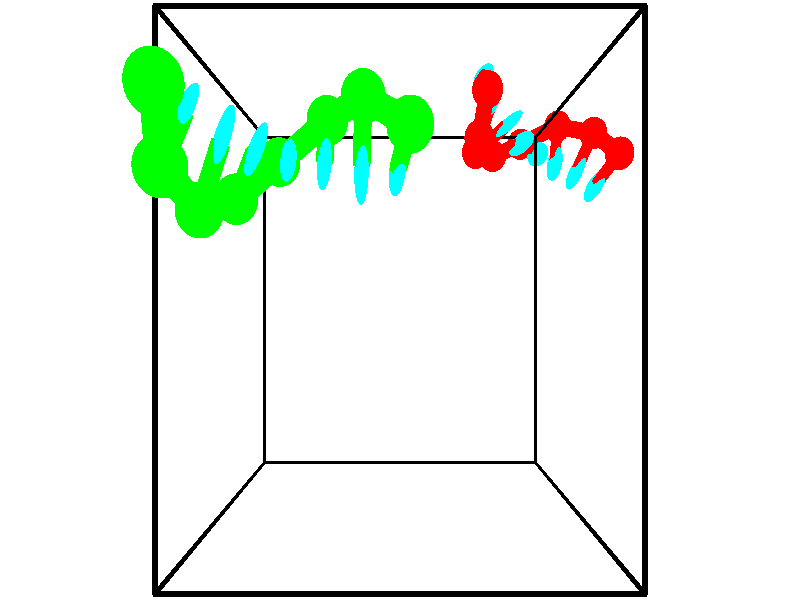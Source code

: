 // switches for output
#declare DRAW_BASES = 1; // possible values are 0, 1; only relevant for DNA ribbons
#declare DRAW_BASES_TYPE = 3; // possible values are 1, 2, 3; only relevant for DNA ribbons
#declare DRAW_FOG = 0; // set to 1 to enable fog

#include "colors.inc"

#include "transforms.inc"
background { rgb <1, 1, 1>}

#default {
   normal{
       ripples 0.25
       frequency 0.20
       turbulence 0.2
       lambda 5
   }
	finish {
		phong 0.1
		phong_size 40.
	}
}

// original window dimensions: 1024x640


// camera settings

camera {
	sky <-0, 1, 0>
	up <-0, 1, 0>
	right 1.6 * <1, 0, 0>
	location <2.5, 2.5, 11.1562>
	look_at <2.5, 2.5, 2.5>
	direction <0, 0, -8.6562>
	angle 67.0682
}


# declare cpy_camera_pos = <2.5, 2.5, 11.1562>;
# if (DRAW_FOG = 1)
fog {
	fog_type 2
	up vnormalize(cpy_camera_pos)
	color rgbt<1,1,1,0.3>
	distance 1e-5
	fog_alt 3e-3
	fog_offset 4
}
# end


// LIGHTS

# declare lum = 6;
global_settings {
	ambient_light rgb lum * <0.05, 0.05, 0.05>
	max_trace_level 15
}# declare cpy_direct_light_amount = 0.25;
light_source
{	1000 * <-1, -1, 1>,
	rgb lum * cpy_direct_light_amount
	parallel
}

light_source
{	1000 * <1, 1, -1>,
	rgb lum * cpy_direct_light_amount
	parallel
}

// strand 0

// nucleotide -1

// particle -1
sphere {
	<3.928462, 5.358466, 1.317984> 0.250000
	pigment { color rgbt <1,0,0,0> }
	no_shadow
}
cylinder {
	<3.936550, 5.576614, 0.982803>,  <3.941403, 5.707503, 0.781695>, 0.100000
	pigment { color rgbt <1,0,0,0> }
	no_shadow
}
cylinder {
	<3.936550, 5.576614, 0.982803>,  <3.928462, 5.358466, 1.317984>, 0.100000
	pigment { color rgbt <1,0,0,0> }
	no_shadow
}

// particle -1
sphere {
	<3.936550, 5.576614, 0.982803> 0.100000
	pigment { color rgbt <1,0,0,0> }
	no_shadow
}
sphere {
	0, 1
	scale<0.080000,0.200000,0.300000>
	matrix <0.650227, -0.643833, -0.403340,
		-0.759470, -0.536703, -0.367633,
		0.020220, 0.545370, -0.837951,
		3.942616, 5.740225, 0.731418>
	pigment { color rgbt <0,1,1,0> }
	no_shadow
}
cylinder {
	<3.845556, 4.801080, 0.900937>,  <3.928462, 5.358466, 1.317984>, 0.130000
	pigment { color rgbt <1,0,0,0> }
	no_shadow
}

// nucleotide -1

// particle -1
sphere {
	<3.845556, 4.801080, 0.900937> 0.250000
	pigment { color rgbt <1,0,0,0> }
	no_shadow
}
cylinder {
	<3.989605, 5.114243, 0.698009>,  <4.076035, 5.302140, 0.576253>, 0.100000
	pigment { color rgbt <1,0,0,0> }
	no_shadow
}
cylinder {
	<3.989605, 5.114243, 0.698009>,  <3.845556, 4.801080, 0.900937>, 0.100000
	pigment { color rgbt <1,0,0,0> }
	no_shadow
}

// particle -1
sphere {
	<3.989605, 5.114243, 0.698009> 0.100000
	pigment { color rgbt <1,0,0,0> }
	no_shadow
}
sphere {
	0, 1
	scale<0.080000,0.200000,0.300000>
	matrix <0.749273, -0.566708, -0.342682,
		-0.555789, -0.256712, -0.790694,
		0.360122, 0.782905, -0.507318,
		4.097641, 5.349114, 0.545814>
	pigment { color rgbt <0,1,1,0> }
	no_shadow
}
cylinder {
	<3.881201, 4.740562, 0.170543>,  <3.845556, 4.801080, 0.900937>, 0.130000
	pigment { color rgbt <1,0,0,0> }
	no_shadow
}

// nucleotide -1

// particle -1
sphere {
	<3.881201, 4.740562, 0.170543> 0.250000
	pigment { color rgbt <1,0,0,0> }
	no_shadow
}
cylinder {
	<4.192394, 4.953064, 0.304714>,  <4.379110, 5.080565, 0.385217>, 0.100000
	pigment { color rgbt <1,0,0,0> }
	no_shadow
}
cylinder {
	<4.192394, 4.953064, 0.304714>,  <3.881201, 4.740562, 0.170543>, 0.100000
	pigment { color rgbt <1,0,0,0> }
	no_shadow
}

// particle -1
sphere {
	<4.192394, 4.953064, 0.304714> 0.100000
	pigment { color rgbt <1,0,0,0> }
	no_shadow
}
sphere {
	0, 1
	scale<0.080000,0.200000,0.300000>
	matrix <0.625104, -0.708156, -0.328268,
		0.063141, 0.465064, -0.883023,
		0.777983, 0.531254, 0.335427,
		4.425789, 5.112440, 0.405342>
	pigment { color rgbt <0,1,1,0> }
	no_shadow
}
cylinder {
	<4.288255, 4.803999, -0.455553>,  <3.881201, 4.740562, 0.170543>, 0.130000
	pigment { color rgbt <1,0,0,0> }
	no_shadow
}

// nucleotide -1

// particle -1
sphere {
	<4.288255, 4.803999, -0.455553> 0.250000
	pigment { color rgbt <1,0,0,0> }
	no_shadow
}
cylinder {
	<4.531815, 4.852798, -0.142029>,  <4.677950, 4.882078, 0.046086>, 0.100000
	pigment { color rgbt <1,0,0,0> }
	no_shadow
}
cylinder {
	<4.531815, 4.852798, -0.142029>,  <4.288255, 4.803999, -0.455553>, 0.100000
	pigment { color rgbt <1,0,0,0> }
	no_shadow
}

// particle -1
sphere {
	<4.531815, 4.852798, -0.142029> 0.100000
	pigment { color rgbt <1,0,0,0> }
	no_shadow
}
sphere {
	0, 1
	scale<0.080000,0.200000,0.300000>
	matrix <0.749101, -0.413476, -0.517577,
		0.260943, 0.902305, -0.343154,
		0.608898, 0.121999, 0.783811,
		4.714484, 4.889398, 0.093114>
	pigment { color rgbt <0,1,1,0> }
	no_shadow
}
cylinder {
	<4.876859, 5.062383, -0.770216>,  <4.288255, 4.803999, -0.455553>, 0.130000
	pigment { color rgbt <1,0,0,0> }
	no_shadow
}

// nucleotide -1

// particle -1
sphere {
	<4.876859, 5.062383, -0.770216> 0.250000
	pigment { color rgbt <1,0,0,0> }
	no_shadow
}
cylinder {
	<4.992535, 4.899750, -0.423561>,  <5.061940, 4.802170, -0.215568>, 0.100000
	pigment { color rgbt <1,0,0,0> }
	no_shadow
}
cylinder {
	<4.992535, 4.899750, -0.423561>,  <4.876859, 5.062383, -0.770216>, 0.100000
	pigment { color rgbt <1,0,0,0> }
	no_shadow
}

// particle -1
sphere {
	<4.992535, 4.899750, -0.423561> 0.100000
	pigment { color rgbt <1,0,0,0> }
	no_shadow
}
sphere {
	0, 1
	scale<0.080000,0.200000,0.300000>
	matrix <0.783815, -0.419153, -0.458197,
		0.549549, 0.811789, 0.197472,
		0.289188, -0.406583, 0.866637,
		5.079291, 4.777775, -0.163570>
	pigment { color rgbt <0,1,1,0> }
	no_shadow
}
cylinder {
	<5.540135, 5.293265, -0.508071>,  <4.876859, 5.062383, -0.770216>, 0.130000
	pigment { color rgbt <1,0,0,0> }
	no_shadow
}

// nucleotide -1

// particle -1
sphere {
	<5.540135, 5.293265, -0.508071> 0.250000
	pigment { color rgbt <1,0,0,0> }
	no_shadow
}
cylinder {
	<5.473129, 4.925827, -0.364895>,  <5.432926, 4.705364, -0.278989>, 0.100000
	pigment { color rgbt <1,0,0,0> }
	no_shadow
}
cylinder {
	<5.473129, 4.925827, -0.364895>,  <5.540135, 5.293265, -0.508071>, 0.100000
	pigment { color rgbt <1,0,0,0> }
	no_shadow
}

// particle -1
sphere {
	<5.473129, 4.925827, -0.364895> 0.100000
	pigment { color rgbt <1,0,0,0> }
	no_shadow
}
sphere {
	0, 1
	scale<0.080000,0.200000,0.300000>
	matrix <0.860916, -0.313212, -0.400902,
		0.480378, 0.241001, 0.843300,
		-0.167514, -0.918595, 0.357942,
		5.422875, 4.650249, -0.257512>
	pigment { color rgbt <0,1,1,0> }
	no_shadow
}
cylinder {
	<6.150753, 5.126500, -0.243696>,  <5.540135, 5.293265, -0.508071>, 0.130000
	pigment { color rgbt <1,0,0,0> }
	no_shadow
}

// nucleotide -1

// particle -1
sphere {
	<6.150753, 5.126500, -0.243696> 0.250000
	pigment { color rgbt <1,0,0,0> }
	no_shadow
}
cylinder {
	<5.961475, 4.774155, -0.248894>,  <5.847909, 4.562747, -0.252013>, 0.100000
	pigment { color rgbt <1,0,0,0> }
	no_shadow
}
cylinder {
	<5.961475, 4.774155, -0.248894>,  <6.150753, 5.126500, -0.243696>, 0.100000
	pigment { color rgbt <1,0,0,0> }
	no_shadow
}

// particle -1
sphere {
	<5.961475, 4.774155, -0.248894> 0.100000
	pigment { color rgbt <1,0,0,0> }
	no_shadow
}
sphere {
	0, 1
	scale<0.080000,0.200000,0.300000>
	matrix <0.834048, -0.443198, -0.328542,
		0.283641, -0.166303, 0.944400,
		-0.473193, -0.880863, -0.012995,
		5.819518, 4.509896, -0.252792>
	pigment { color rgbt <0,1,1,0> }
	no_shadow
}
cylinder {
	<6.471253, 4.708470, 0.239477>,  <6.150753, 5.126500, -0.243696>, 0.130000
	pigment { color rgbt <1,0,0,0> }
	no_shadow
}

// nucleotide -1

// particle -1
sphere {
	<6.471253, 4.708470, 0.239477> 0.250000
	pigment { color rgbt <1,0,0,0> }
	no_shadow
}
cylinder {
	<6.301788, 4.468994, -0.032429>,  <6.200109, 4.325309, -0.195572>, 0.100000
	pigment { color rgbt <1,0,0,0> }
	no_shadow
}
cylinder {
	<6.301788, 4.468994, -0.032429>,  <6.471253, 4.708470, 0.239477>, 0.100000
	pigment { color rgbt <1,0,0,0> }
	no_shadow
}

// particle -1
sphere {
	<6.301788, 4.468994, -0.032429> 0.100000
	pigment { color rgbt <1,0,0,0> }
	no_shadow
}
sphere {
	0, 1
	scale<0.080000,0.200000,0.300000>
	matrix <0.905701, -0.292110, -0.307208,
		-0.014644, -0.745817, 0.665990,
		-0.423663, -0.598689, -0.679765,
		6.174689, 4.289387, -0.236358>
	pigment { color rgbt <0,1,1,0> }
	no_shadow
}
// strand 1

// nucleotide -1

// particle -1
sphere {
	<2.606443, 4.029698, 4.848092> 0.250000
	pigment { color rgbt <0,1,0,0> }
	no_shadow
}
cylinder {
	<2.527264, 3.857910, 4.495644>,  <2.479756, 3.754838, 4.284175>, 0.100000
	pigment { color rgbt <0,1,0,0> }
	no_shadow
}
cylinder {
	<2.527264, 3.857910, 4.495644>,  <2.606443, 4.029698, 4.848092>, 0.100000
	pigment { color rgbt <0,1,0,0> }
	no_shadow
}

// particle -1
sphere {
	<2.527264, 3.857910, 4.495644> 0.100000
	pigment { color rgbt <0,1,0,0> }
	no_shadow
}
sphere {
	0, 1
	scale<0.080000,0.200000,0.300000>
	matrix <-0.975748, 0.000640, 0.218895,
		-0.093445, 0.903081, -0.419180,
		-0.197949, -0.429469, -0.881120,
		2.467879, 3.729069, 4.231308>
	pigment { color rgbt <0,1,1,0> }
	no_shadow
}
cylinder {
	<2.092434, 4.385540, 4.451954>,  <2.606443, 4.029698, 4.848092>, 0.130000
	pigment { color rgbt <0,1,0,0> }
	no_shadow
}

// nucleotide -1

// particle -1
sphere {
	<2.092434, 4.385540, 4.451954> 0.250000
	pigment { color rgbt <0,1,0,0> }
	no_shadow
}
cylinder {
	<2.074694, 3.997192, 4.357765>,  <2.064049, 3.764184, 4.301252>, 0.100000
	pigment { color rgbt <0,1,0,0> }
	no_shadow
}
cylinder {
	<2.074694, 3.997192, 4.357765>,  <2.092434, 4.385540, 4.451954>, 0.100000
	pigment { color rgbt <0,1,0,0> }
	no_shadow
}

// particle -1
sphere {
	<2.074694, 3.997192, 4.357765> 0.100000
	pigment { color rgbt <0,1,0,0> }
	no_shadow
}
sphere {
	0, 1
	scale<0.080000,0.200000,0.300000>
	matrix <-0.986234, 0.004965, 0.165282,
		-0.159298, 0.239560, -0.957724,
		-0.044350, -0.970869, -0.235472,
		2.061388, 3.705932, 4.287124>
	pigment { color rgbt <0,1,1,0> }
	no_shadow
}
cylinder {
	<1.620091, 4.310997, 3.841258>,  <2.092434, 4.385540, 4.451954>, 0.130000
	pigment { color rgbt <0,1,0,0> }
	no_shadow
}

// nucleotide -1

// particle -1
sphere {
	<1.620091, 4.310997, 3.841258> 0.250000
	pigment { color rgbt <0,1,0,0> }
	no_shadow
}
cylinder {
	<1.632896, 4.012253, 4.106941>,  <1.640580, 3.833006, 4.266352>, 0.100000
	pigment { color rgbt <0,1,0,0> }
	no_shadow
}
cylinder {
	<1.632896, 4.012253, 4.106941>,  <1.620091, 4.310997, 3.841258>, 0.100000
	pigment { color rgbt <0,1,0,0> }
	no_shadow
}

// particle -1
sphere {
	<1.632896, 4.012253, 4.106941> 0.100000
	pigment { color rgbt <0,1,0,0> }
	no_shadow
}
sphere {
	0, 1
	scale<0.080000,0.200000,0.300000>
	matrix <-0.975309, 0.121943, 0.184126,
		-0.218513, -0.653704, -0.724516,
		0.032014, -0.746861, 0.664209,
		1.642501, 3.788195, 4.306204>
	pigment { color rgbt <0,1,1,0> }
	no_shadow
}
cylinder {
	<1.022098, 3.910207, 3.739948>,  <1.620091, 4.310997, 3.841258>, 0.130000
	pigment { color rgbt <0,1,0,0> }
	no_shadow
}

// nucleotide -1

// particle -1
sphere {
	<1.022098, 3.910207, 3.739948> 0.250000
	pigment { color rgbt <0,1,0,0> }
	no_shadow
}
cylinder {
	<1.150457, 3.849319, 4.113869>,  <1.227473, 3.812787, 4.338221>, 0.100000
	pigment { color rgbt <0,1,0,0> }
	no_shadow
}
cylinder {
	<1.150457, 3.849319, 4.113869>,  <1.022098, 3.910207, 3.739948>, 0.100000
	pigment { color rgbt <0,1,0,0> }
	no_shadow
}

// particle -1
sphere {
	<1.150457, 3.849319, 4.113869> 0.100000
	pigment { color rgbt <0,1,0,0> }
	no_shadow
}
sphere {
	0, 1
	scale<0.080000,0.200000,0.300000>
	matrix <-0.936698, 0.094970, 0.337013,
		-0.140078, -0.983773, -0.112110,
		0.320897, -0.152222, 0.934801,
		1.246727, 3.803653, 4.394309>
	pigment { color rgbt <0,1,1,0> }
	no_shadow
}
cylinder {
	<0.574362, 3.486225, 4.058223>,  <1.022098, 3.910207, 3.739948>, 0.130000
	pigment { color rgbt <0,1,0,0> }
	no_shadow
}

// nucleotide -1

// particle -1
sphere {
	<0.574362, 3.486225, 4.058223> 0.250000
	pigment { color rgbt <0,1,0,0> }
	no_shadow
}
cylinder {
	<0.770032, 3.708801, 4.326874>,  <0.887434, 3.842347, 4.488064>, 0.100000
	pigment { color rgbt <0,1,0,0> }
	no_shadow
}
cylinder {
	<0.770032, 3.708801, 4.326874>,  <0.574362, 3.486225, 4.058223>, 0.100000
	pigment { color rgbt <0,1,0,0> }
	no_shadow
}

// particle -1
sphere {
	<0.770032, 3.708801, 4.326874> 0.100000
	pigment { color rgbt <0,1,0,0> }
	no_shadow
}
sphere {
	0, 1
	scale<0.080000,0.200000,0.300000>
	matrix <-0.870736, 0.355940, 0.339301,
		-0.050259, -0.750787, 0.658629,
		0.489175, 0.556440, 0.671627,
		0.916785, 3.875733, 4.528362>
	pigment { color rgbt <0,1,1,0> }
	no_shadow
}
cylinder {
	<0.364310, 3.297317, 4.725613>,  <0.574362, 3.486225, 4.058223>, 0.130000
	pigment { color rgbt <0,1,0,0> }
	no_shadow
}

// nucleotide -1

// particle -1
sphere {
	<0.364310, 3.297317, 4.725613> 0.250000
	pigment { color rgbt <0,1,0,0> }
	no_shadow
}
cylinder {
	<0.503695, 3.672226, 4.721695>,  <0.587325, 3.897171, 4.719344>, 0.100000
	pigment { color rgbt <0,1,0,0> }
	no_shadow
}
cylinder {
	<0.503695, 3.672226, 4.721695>,  <0.364310, 3.297317, 4.725613>, 0.100000
	pigment { color rgbt <0,1,0,0> }
	no_shadow
}

// particle -1
sphere {
	<0.503695, 3.672226, 4.721695> 0.100000
	pigment { color rgbt <0,1,0,0> }
	no_shadow
}
sphere {
	0, 1
	scale<0.080000,0.200000,0.300000>
	matrix <-0.839654, 0.316779, 0.441171,
		0.416600, -0.145506, 0.897370,
		0.348461, 0.937272, -0.009795,
		0.608233, 3.953408, 4.718756>
	pigment { color rgbt <0,1,1,0> }
	no_shadow
}
cylinder {
	<0.241828, 3.549650, 5.468199>,  <0.364310, 3.297317, 4.725613>, 0.130000
	pigment { color rgbt <0,1,0,0> }
	no_shadow
}

// nucleotide -1

// particle -1
sphere {
	<0.241828, 3.549650, 5.468199> 0.250000
	pigment { color rgbt <0,1,0,0> }
	no_shadow
}
cylinder {
	<0.287958, 3.868484, 5.231098>,  <0.315636, 4.059785, 5.088838>, 0.100000
	pigment { color rgbt <0,1,0,0> }
	no_shadow
}
cylinder {
	<0.287958, 3.868484, 5.231098>,  <0.241828, 3.549650, 5.468199>, 0.100000
	pigment { color rgbt <0,1,0,0> }
	no_shadow
}

// particle -1
sphere {
	<0.287958, 3.868484, 5.231098> 0.100000
	pigment { color rgbt <0,1,0,0> }
	no_shadow
}
sphere {
	0, 1
	scale<0.080000,0.200000,0.300000>
	matrix <-0.736188, 0.469208, 0.487721,
		0.666879, 0.380129, 0.640917,
		0.115326, 0.797086, -0.592751,
		0.322556, 4.107610, 5.053273>
	pigment { color rgbt <0,1,1,0> }
	no_shadow
}
cylinder {
	<0.369830, 4.071005, 5.929819>,  <0.241828, 3.549650, 5.468199>, 0.130000
	pigment { color rgbt <0,1,0,0> }
	no_shadow
}

// nucleotide -1

// particle -1
sphere {
	<0.369830, 4.071005, 5.929819> 0.250000
	pigment { color rgbt <0,1,0,0> }
	no_shadow
}
cylinder {
	<0.211252, 4.222427, 5.595268>,  <0.116105, 4.313281, 5.394538>, 0.100000
	pigment { color rgbt <0,1,0,0> }
	no_shadow
}
cylinder {
	<0.211252, 4.222427, 5.595268>,  <0.369830, 4.071005, 5.929819>, 0.100000
	pigment { color rgbt <0,1,0,0> }
	no_shadow
}

// particle -1
sphere {
	<0.211252, 4.222427, 5.595268> 0.100000
	pigment { color rgbt <0,1,0,0> }
	no_shadow
}
sphere {
	0, 1
	scale<0.080000,0.200000,0.300000>
	matrix <-0.737542, 0.411168, 0.535698,
		0.546684, 0.829238, 0.116195,
		-0.396445, 0.378556, -0.836377,
		0.092319, 4.335994, 5.344355>
	pigment { color rgbt <0,1,1,0> }
	no_shadow
}
// box output
cylinder {
	<0.000000, 0.000000, 0.000000>,  <5.000000, 0.000000, 0.000000>, 0.025000
	pigment { color rgbt <0,0,0,0> }
	no_shadow
}
cylinder {
	<0.000000, 0.000000, 0.000000>,  <0.000000, 5.000000, 0.000000>, 0.025000
	pigment { color rgbt <0,0,0,0> }
	no_shadow
}
cylinder {
	<0.000000, 0.000000, 0.000000>,  <0.000000, 0.000000, 5.000000>, 0.025000
	pigment { color rgbt <0,0,0,0> }
	no_shadow
}
cylinder {
	<5.000000, 5.000000, 5.000000>,  <0.000000, 5.000000, 5.000000>, 0.025000
	pigment { color rgbt <0,0,0,0> }
	no_shadow
}
cylinder {
	<5.000000, 5.000000, 5.000000>,  <5.000000, 0.000000, 5.000000>, 0.025000
	pigment { color rgbt <0,0,0,0> }
	no_shadow
}
cylinder {
	<5.000000, 5.000000, 5.000000>,  <5.000000, 5.000000, 0.000000>, 0.025000
	pigment { color rgbt <0,0,0,0> }
	no_shadow
}
cylinder {
	<0.000000, 0.000000, 5.000000>,  <0.000000, 5.000000, 5.000000>, 0.025000
	pigment { color rgbt <0,0,0,0> }
	no_shadow
}
cylinder {
	<0.000000, 0.000000, 5.000000>,  <5.000000, 0.000000, 5.000000>, 0.025000
	pigment { color rgbt <0,0,0,0> }
	no_shadow
}
cylinder {
	<5.000000, 5.000000, 0.000000>,  <0.000000, 5.000000, 0.000000>, 0.025000
	pigment { color rgbt <0,0,0,0> }
	no_shadow
}
cylinder {
	<5.000000, 5.000000, 0.000000>,  <5.000000, 0.000000, 0.000000>, 0.025000
	pigment { color rgbt <0,0,0,0> }
	no_shadow
}
cylinder {
	<5.000000, 0.000000, 5.000000>,  <5.000000, 0.000000, 0.000000>, 0.025000
	pigment { color rgbt <0,0,0,0> }
	no_shadow
}
cylinder {
	<0.000000, 5.000000, 0.000000>,  <0.000000, 5.000000, 5.000000>, 0.025000
	pigment { color rgbt <0,0,0,0> }
	no_shadow
}
// end of box output
